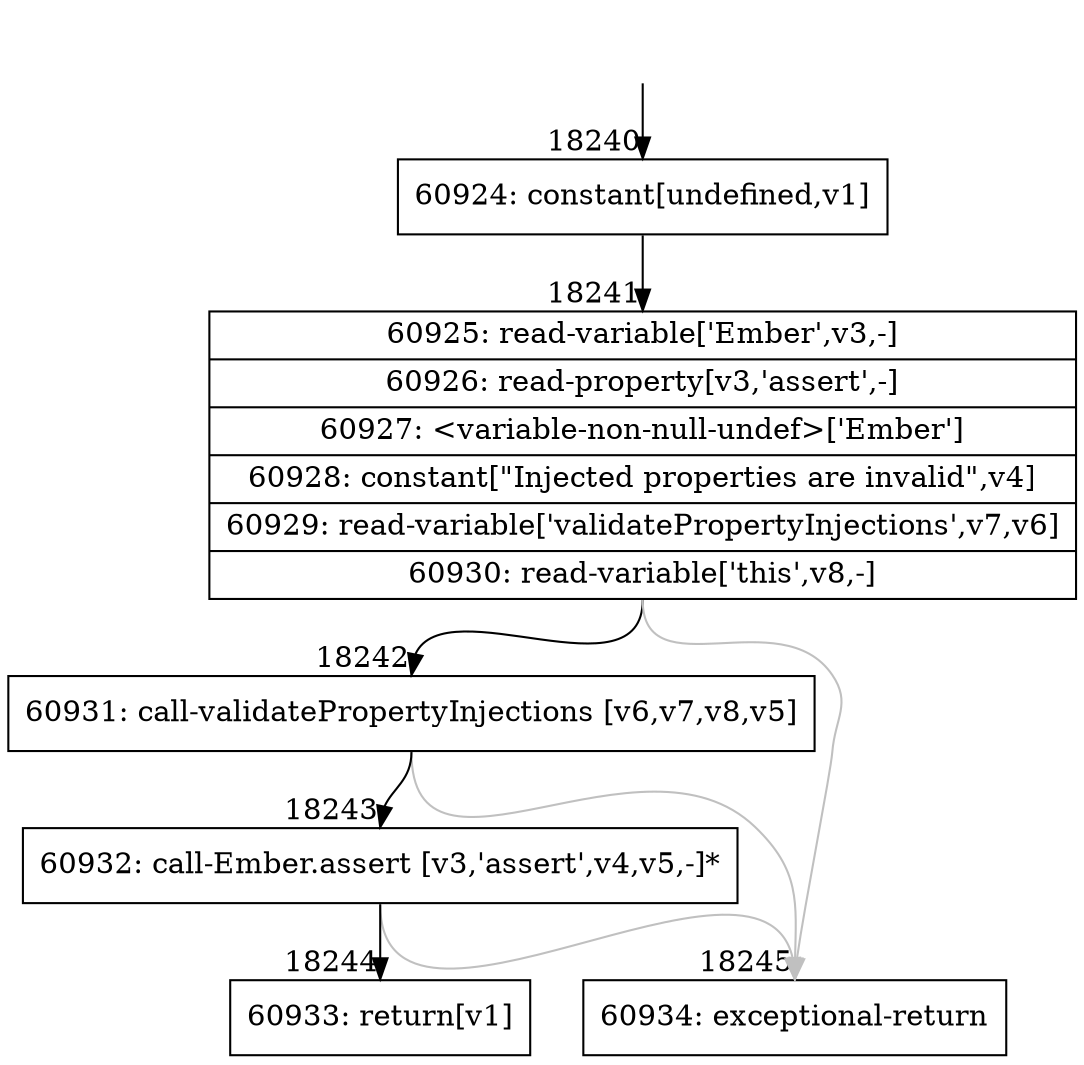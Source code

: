 digraph {
rankdir="TD"
BB_entry1569[shape=none,label=""];
BB_entry1569 -> BB18240 [tailport=s, headport=n, headlabel="    18240"]
BB18240 [shape=record label="{60924: constant[undefined,v1]}" ] 
BB18240 -> BB18241 [tailport=s, headport=n, headlabel="      18241"]
BB18241 [shape=record label="{60925: read-variable['Ember',v3,-]|60926: read-property[v3,'assert',-]|60927: \<variable-non-null-undef\>['Ember']|60928: constant[\"Injected properties are invalid\",v4]|60929: read-variable['validatePropertyInjections',v7,v6]|60930: read-variable['this',v8,-]}" ] 
BB18241 -> BB18242 [tailport=s, headport=n, headlabel="      18242"]
BB18241 -> BB18245 [tailport=s, headport=n, color=gray, headlabel="      18245"]
BB18242 [shape=record label="{60931: call-validatePropertyInjections [v6,v7,v8,v5]}" ] 
BB18242 -> BB18243 [tailport=s, headport=n, headlabel="      18243"]
BB18242 -> BB18245 [tailport=s, headport=n, color=gray]
BB18243 [shape=record label="{60932: call-Ember.assert [v3,'assert',v4,v5,-]*}" ] 
BB18243 -> BB18244 [tailport=s, headport=n, headlabel="      18244"]
BB18243 -> BB18245 [tailport=s, headport=n, color=gray]
BB18244 [shape=record label="{60933: return[v1]}" ] 
BB18245 [shape=record label="{60934: exceptional-return}" ] 
//#$~ 34393
}
